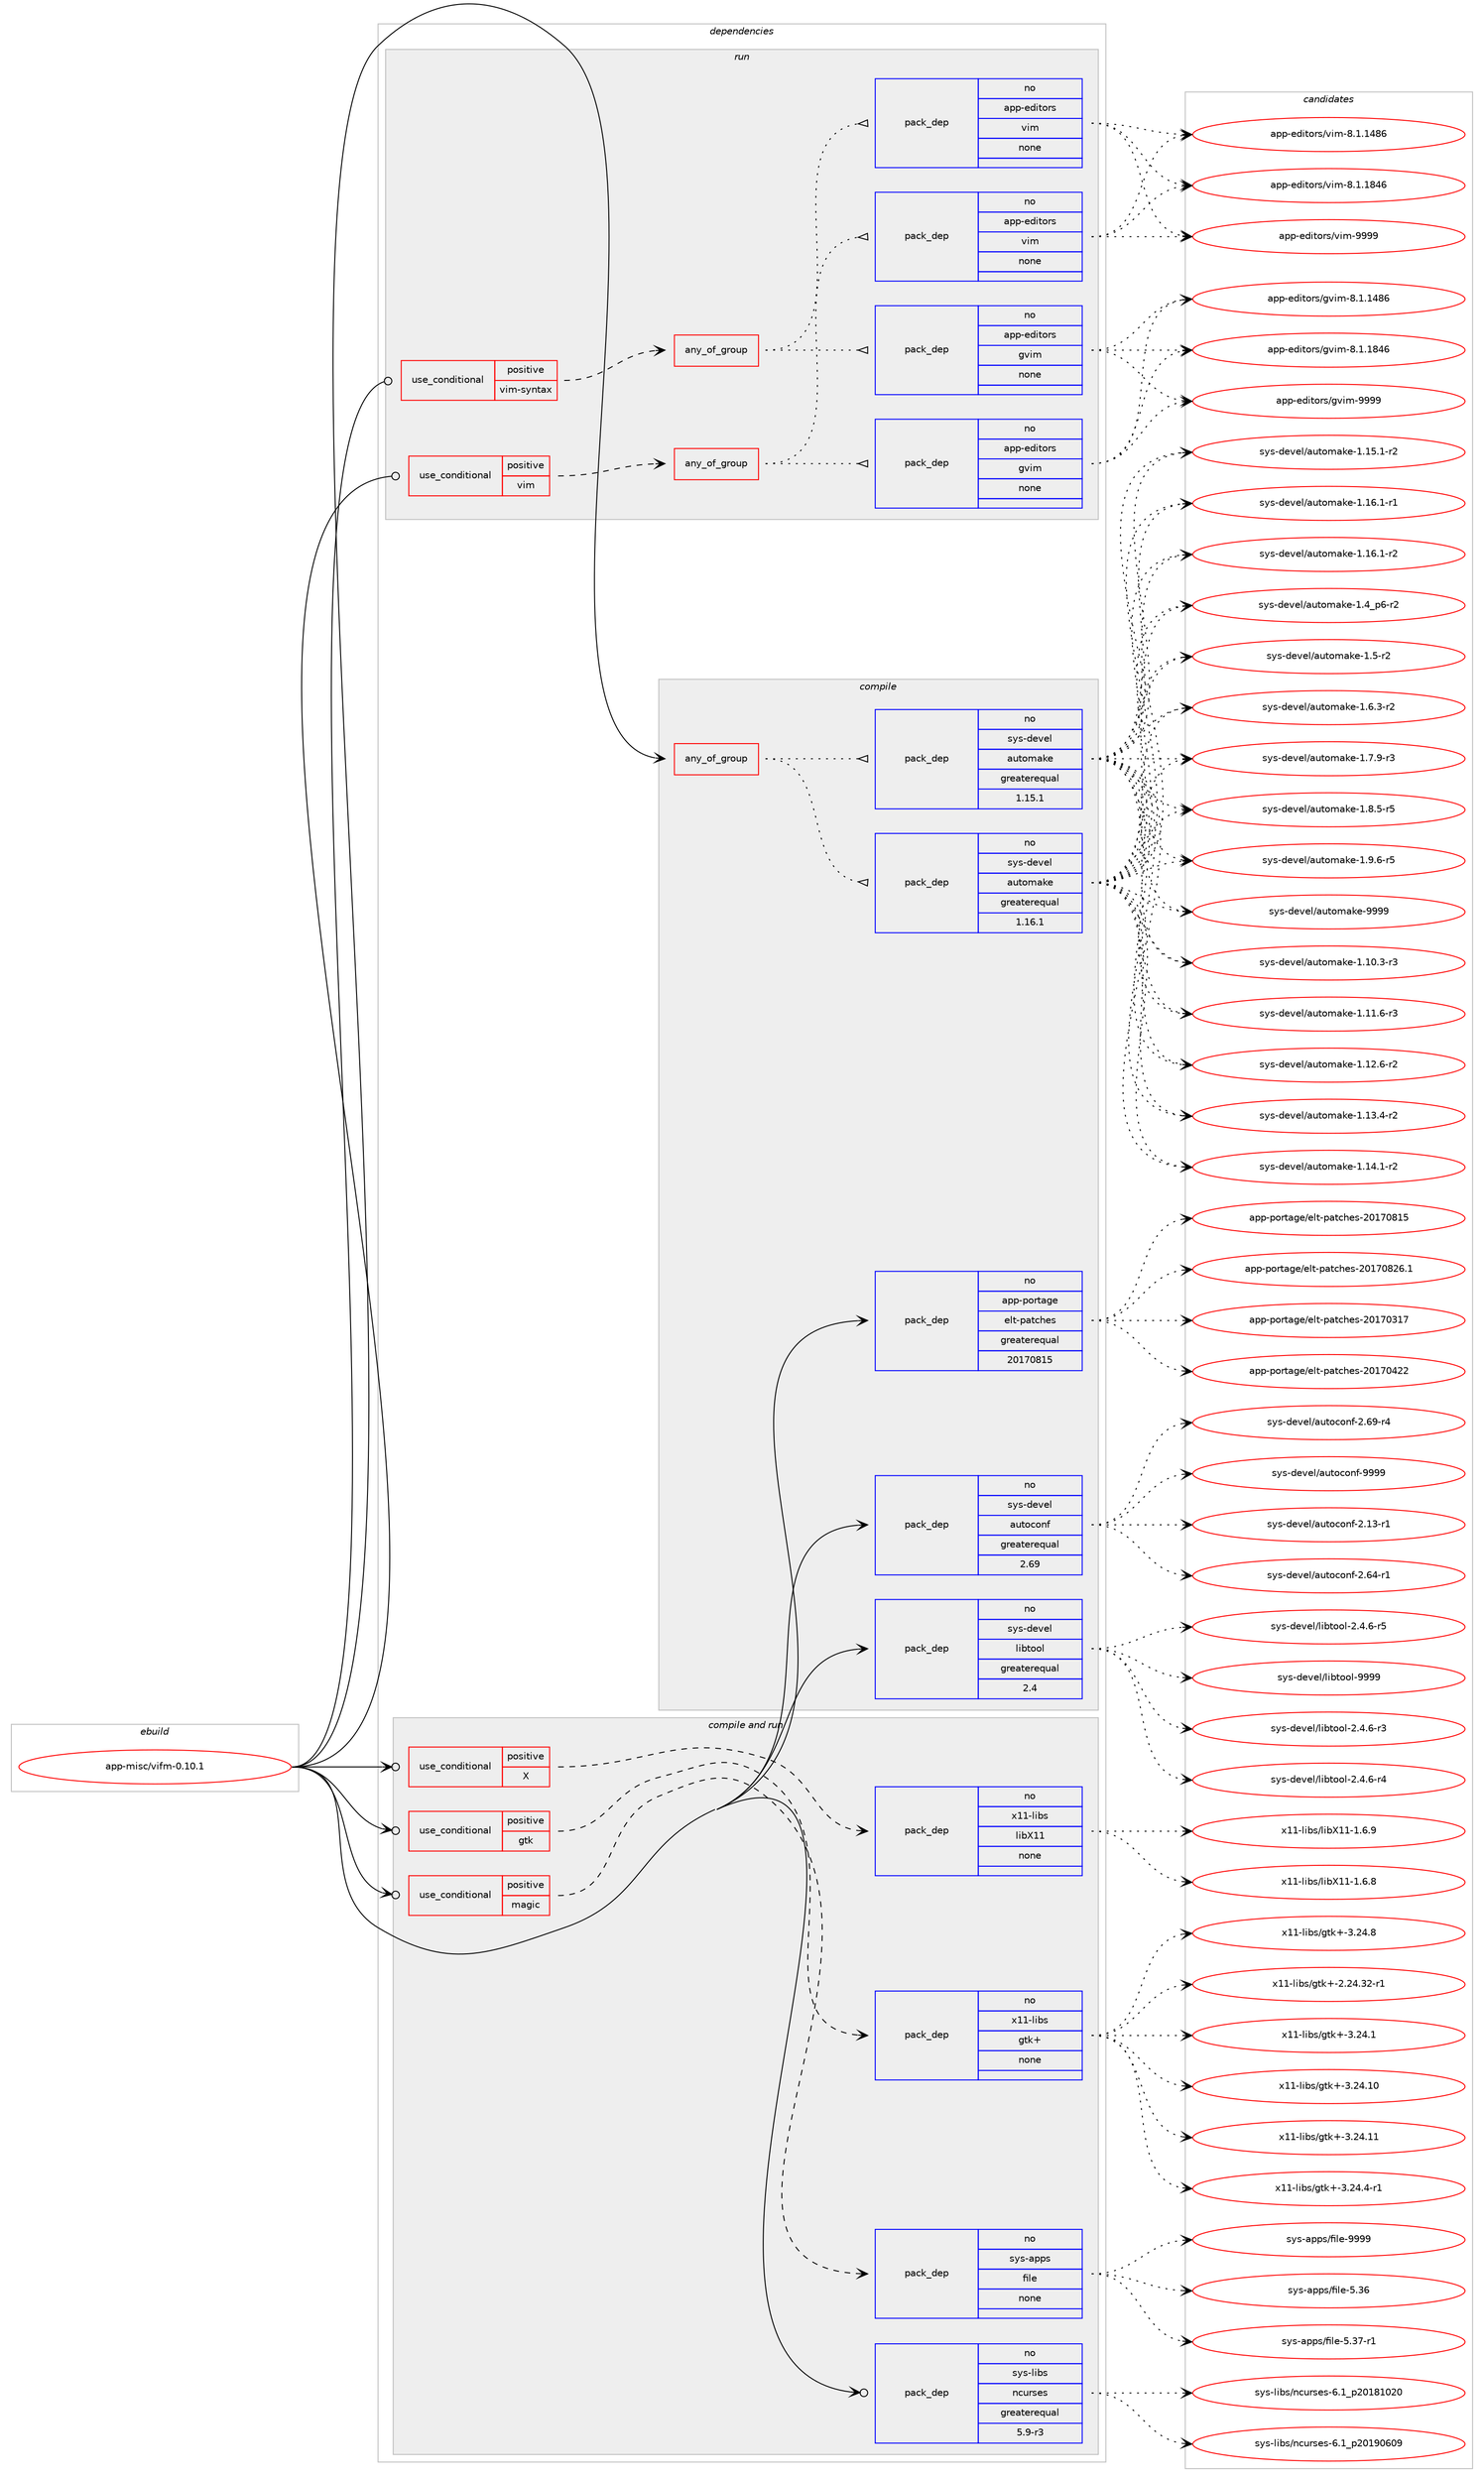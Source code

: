 digraph prolog {

# *************
# Graph options
# *************

newrank=true;
concentrate=true;
compound=true;
graph [rankdir=LR,fontname=Helvetica,fontsize=10,ranksep=1.5];#, ranksep=2.5, nodesep=0.2];
edge  [arrowhead=vee];
node  [fontname=Helvetica,fontsize=10];

# **********
# The ebuild
# **********

subgraph cluster_leftcol {
color=gray;
rank=same;
label=<<i>ebuild</i>>;
id [label="app-misc/vifm-0.10.1", color=red, width=4, href="../app-misc/vifm-0.10.1.svg"];
}

# ****************
# The dependencies
# ****************

subgraph cluster_midcol {
color=gray;
label=<<i>dependencies</i>>;
subgraph cluster_compile {
fillcolor="#eeeeee";
style=filled;
label=<<i>compile</i>>;
subgraph any8738 {
dependency500867 [label=<<TABLE BORDER="0" CELLBORDER="1" CELLSPACING="0" CELLPADDING="4"><TR><TD CELLPADDING="10">any_of_group</TD></TR></TABLE>>, shape=none, color=red];subgraph pack372192 {
dependency500868 [label=<<TABLE BORDER="0" CELLBORDER="1" CELLSPACING="0" CELLPADDING="4" WIDTH="220"><TR><TD ROWSPAN="6" CELLPADDING="30">pack_dep</TD></TR><TR><TD WIDTH="110">no</TD></TR><TR><TD>sys-devel</TD></TR><TR><TD>automake</TD></TR><TR><TD>greaterequal</TD></TR><TR><TD>1.16.1</TD></TR></TABLE>>, shape=none, color=blue];
}
dependency500867:e -> dependency500868:w [weight=20,style="dotted",arrowhead="oinv"];
subgraph pack372193 {
dependency500869 [label=<<TABLE BORDER="0" CELLBORDER="1" CELLSPACING="0" CELLPADDING="4" WIDTH="220"><TR><TD ROWSPAN="6" CELLPADDING="30">pack_dep</TD></TR><TR><TD WIDTH="110">no</TD></TR><TR><TD>sys-devel</TD></TR><TR><TD>automake</TD></TR><TR><TD>greaterequal</TD></TR><TR><TD>1.15.1</TD></TR></TABLE>>, shape=none, color=blue];
}
dependency500867:e -> dependency500869:w [weight=20,style="dotted",arrowhead="oinv"];
}
id:e -> dependency500867:w [weight=20,style="solid",arrowhead="vee"];
subgraph pack372194 {
dependency500870 [label=<<TABLE BORDER="0" CELLBORDER="1" CELLSPACING="0" CELLPADDING="4" WIDTH="220"><TR><TD ROWSPAN="6" CELLPADDING="30">pack_dep</TD></TR><TR><TD WIDTH="110">no</TD></TR><TR><TD>app-portage</TD></TR><TR><TD>elt-patches</TD></TR><TR><TD>greaterequal</TD></TR><TR><TD>20170815</TD></TR></TABLE>>, shape=none, color=blue];
}
id:e -> dependency500870:w [weight=20,style="solid",arrowhead="vee"];
subgraph pack372195 {
dependency500871 [label=<<TABLE BORDER="0" CELLBORDER="1" CELLSPACING="0" CELLPADDING="4" WIDTH="220"><TR><TD ROWSPAN="6" CELLPADDING="30">pack_dep</TD></TR><TR><TD WIDTH="110">no</TD></TR><TR><TD>sys-devel</TD></TR><TR><TD>autoconf</TD></TR><TR><TD>greaterequal</TD></TR><TR><TD>2.69</TD></TR></TABLE>>, shape=none, color=blue];
}
id:e -> dependency500871:w [weight=20,style="solid",arrowhead="vee"];
subgraph pack372196 {
dependency500872 [label=<<TABLE BORDER="0" CELLBORDER="1" CELLSPACING="0" CELLPADDING="4" WIDTH="220"><TR><TD ROWSPAN="6" CELLPADDING="30">pack_dep</TD></TR><TR><TD WIDTH="110">no</TD></TR><TR><TD>sys-devel</TD></TR><TR><TD>libtool</TD></TR><TR><TD>greaterequal</TD></TR><TR><TD>2.4</TD></TR></TABLE>>, shape=none, color=blue];
}
id:e -> dependency500872:w [weight=20,style="solid",arrowhead="vee"];
}
subgraph cluster_compileandrun {
fillcolor="#eeeeee";
style=filled;
label=<<i>compile and run</i>>;
subgraph cond119621 {
dependency500873 [label=<<TABLE BORDER="0" CELLBORDER="1" CELLSPACING="0" CELLPADDING="4"><TR><TD ROWSPAN="3" CELLPADDING="10">use_conditional</TD></TR><TR><TD>positive</TD></TR><TR><TD>X</TD></TR></TABLE>>, shape=none, color=red];
subgraph pack372197 {
dependency500874 [label=<<TABLE BORDER="0" CELLBORDER="1" CELLSPACING="0" CELLPADDING="4" WIDTH="220"><TR><TD ROWSPAN="6" CELLPADDING="30">pack_dep</TD></TR><TR><TD WIDTH="110">no</TD></TR><TR><TD>x11-libs</TD></TR><TR><TD>libX11</TD></TR><TR><TD>none</TD></TR><TR><TD></TD></TR></TABLE>>, shape=none, color=blue];
}
dependency500873:e -> dependency500874:w [weight=20,style="dashed",arrowhead="vee"];
}
id:e -> dependency500873:w [weight=20,style="solid",arrowhead="odotvee"];
subgraph cond119622 {
dependency500875 [label=<<TABLE BORDER="0" CELLBORDER="1" CELLSPACING="0" CELLPADDING="4"><TR><TD ROWSPAN="3" CELLPADDING="10">use_conditional</TD></TR><TR><TD>positive</TD></TR><TR><TD>gtk</TD></TR></TABLE>>, shape=none, color=red];
subgraph pack372198 {
dependency500876 [label=<<TABLE BORDER="0" CELLBORDER="1" CELLSPACING="0" CELLPADDING="4" WIDTH="220"><TR><TD ROWSPAN="6" CELLPADDING="30">pack_dep</TD></TR><TR><TD WIDTH="110">no</TD></TR><TR><TD>x11-libs</TD></TR><TR><TD>gtk+</TD></TR><TR><TD>none</TD></TR><TR><TD></TD></TR></TABLE>>, shape=none, color=blue];
}
dependency500875:e -> dependency500876:w [weight=20,style="dashed",arrowhead="vee"];
}
id:e -> dependency500875:w [weight=20,style="solid",arrowhead="odotvee"];
subgraph cond119623 {
dependency500877 [label=<<TABLE BORDER="0" CELLBORDER="1" CELLSPACING="0" CELLPADDING="4"><TR><TD ROWSPAN="3" CELLPADDING="10">use_conditional</TD></TR><TR><TD>positive</TD></TR><TR><TD>magic</TD></TR></TABLE>>, shape=none, color=red];
subgraph pack372199 {
dependency500878 [label=<<TABLE BORDER="0" CELLBORDER="1" CELLSPACING="0" CELLPADDING="4" WIDTH="220"><TR><TD ROWSPAN="6" CELLPADDING="30">pack_dep</TD></TR><TR><TD WIDTH="110">no</TD></TR><TR><TD>sys-apps</TD></TR><TR><TD>file</TD></TR><TR><TD>none</TD></TR><TR><TD></TD></TR></TABLE>>, shape=none, color=blue];
}
dependency500877:e -> dependency500878:w [weight=20,style="dashed",arrowhead="vee"];
}
id:e -> dependency500877:w [weight=20,style="solid",arrowhead="odotvee"];
subgraph pack372200 {
dependency500879 [label=<<TABLE BORDER="0" CELLBORDER="1" CELLSPACING="0" CELLPADDING="4" WIDTH="220"><TR><TD ROWSPAN="6" CELLPADDING="30">pack_dep</TD></TR><TR><TD WIDTH="110">no</TD></TR><TR><TD>sys-libs</TD></TR><TR><TD>ncurses</TD></TR><TR><TD>greaterequal</TD></TR><TR><TD>5.9-r3</TD></TR></TABLE>>, shape=none, color=blue];
}
id:e -> dependency500879:w [weight=20,style="solid",arrowhead="odotvee"];
}
subgraph cluster_run {
fillcolor="#eeeeee";
style=filled;
label=<<i>run</i>>;
subgraph cond119624 {
dependency500880 [label=<<TABLE BORDER="0" CELLBORDER="1" CELLSPACING="0" CELLPADDING="4"><TR><TD ROWSPAN="3" CELLPADDING="10">use_conditional</TD></TR><TR><TD>positive</TD></TR><TR><TD>vim</TD></TR></TABLE>>, shape=none, color=red];
subgraph any8739 {
dependency500881 [label=<<TABLE BORDER="0" CELLBORDER="1" CELLSPACING="0" CELLPADDING="4"><TR><TD CELLPADDING="10">any_of_group</TD></TR></TABLE>>, shape=none, color=red];subgraph pack372201 {
dependency500882 [label=<<TABLE BORDER="0" CELLBORDER="1" CELLSPACING="0" CELLPADDING="4" WIDTH="220"><TR><TD ROWSPAN="6" CELLPADDING="30">pack_dep</TD></TR><TR><TD WIDTH="110">no</TD></TR><TR><TD>app-editors</TD></TR><TR><TD>vim</TD></TR><TR><TD>none</TD></TR><TR><TD></TD></TR></TABLE>>, shape=none, color=blue];
}
dependency500881:e -> dependency500882:w [weight=20,style="dotted",arrowhead="oinv"];
subgraph pack372202 {
dependency500883 [label=<<TABLE BORDER="0" CELLBORDER="1" CELLSPACING="0" CELLPADDING="4" WIDTH="220"><TR><TD ROWSPAN="6" CELLPADDING="30">pack_dep</TD></TR><TR><TD WIDTH="110">no</TD></TR><TR><TD>app-editors</TD></TR><TR><TD>gvim</TD></TR><TR><TD>none</TD></TR><TR><TD></TD></TR></TABLE>>, shape=none, color=blue];
}
dependency500881:e -> dependency500883:w [weight=20,style="dotted",arrowhead="oinv"];
}
dependency500880:e -> dependency500881:w [weight=20,style="dashed",arrowhead="vee"];
}
id:e -> dependency500880:w [weight=20,style="solid",arrowhead="odot"];
subgraph cond119625 {
dependency500884 [label=<<TABLE BORDER="0" CELLBORDER="1" CELLSPACING="0" CELLPADDING="4"><TR><TD ROWSPAN="3" CELLPADDING="10">use_conditional</TD></TR><TR><TD>positive</TD></TR><TR><TD>vim-syntax</TD></TR></TABLE>>, shape=none, color=red];
subgraph any8740 {
dependency500885 [label=<<TABLE BORDER="0" CELLBORDER="1" CELLSPACING="0" CELLPADDING="4"><TR><TD CELLPADDING="10">any_of_group</TD></TR></TABLE>>, shape=none, color=red];subgraph pack372203 {
dependency500886 [label=<<TABLE BORDER="0" CELLBORDER="1" CELLSPACING="0" CELLPADDING="4" WIDTH="220"><TR><TD ROWSPAN="6" CELLPADDING="30">pack_dep</TD></TR><TR><TD WIDTH="110">no</TD></TR><TR><TD>app-editors</TD></TR><TR><TD>vim</TD></TR><TR><TD>none</TD></TR><TR><TD></TD></TR></TABLE>>, shape=none, color=blue];
}
dependency500885:e -> dependency500886:w [weight=20,style="dotted",arrowhead="oinv"];
subgraph pack372204 {
dependency500887 [label=<<TABLE BORDER="0" CELLBORDER="1" CELLSPACING="0" CELLPADDING="4" WIDTH="220"><TR><TD ROWSPAN="6" CELLPADDING="30">pack_dep</TD></TR><TR><TD WIDTH="110">no</TD></TR><TR><TD>app-editors</TD></TR><TR><TD>gvim</TD></TR><TR><TD>none</TD></TR><TR><TD></TD></TR></TABLE>>, shape=none, color=blue];
}
dependency500885:e -> dependency500887:w [weight=20,style="dotted",arrowhead="oinv"];
}
dependency500884:e -> dependency500885:w [weight=20,style="dashed",arrowhead="vee"];
}
id:e -> dependency500884:w [weight=20,style="solid",arrowhead="odot"];
}
}

# **************
# The candidates
# **************

subgraph cluster_choices {
rank=same;
color=gray;
label=<<i>candidates</i>>;

subgraph choice372192 {
color=black;
nodesep=1;
choice11512111545100101118101108479711711611110997107101454946494846514511451 [label="sys-devel/automake-1.10.3-r3", color=red, width=4,href="../sys-devel/automake-1.10.3-r3.svg"];
choice11512111545100101118101108479711711611110997107101454946494946544511451 [label="sys-devel/automake-1.11.6-r3", color=red, width=4,href="../sys-devel/automake-1.11.6-r3.svg"];
choice11512111545100101118101108479711711611110997107101454946495046544511450 [label="sys-devel/automake-1.12.6-r2", color=red, width=4,href="../sys-devel/automake-1.12.6-r2.svg"];
choice11512111545100101118101108479711711611110997107101454946495146524511450 [label="sys-devel/automake-1.13.4-r2", color=red, width=4,href="../sys-devel/automake-1.13.4-r2.svg"];
choice11512111545100101118101108479711711611110997107101454946495246494511450 [label="sys-devel/automake-1.14.1-r2", color=red, width=4,href="../sys-devel/automake-1.14.1-r2.svg"];
choice11512111545100101118101108479711711611110997107101454946495346494511450 [label="sys-devel/automake-1.15.1-r2", color=red, width=4,href="../sys-devel/automake-1.15.1-r2.svg"];
choice11512111545100101118101108479711711611110997107101454946495446494511449 [label="sys-devel/automake-1.16.1-r1", color=red, width=4,href="../sys-devel/automake-1.16.1-r1.svg"];
choice11512111545100101118101108479711711611110997107101454946495446494511450 [label="sys-devel/automake-1.16.1-r2", color=red, width=4,href="../sys-devel/automake-1.16.1-r2.svg"];
choice115121115451001011181011084797117116111109971071014549465295112544511450 [label="sys-devel/automake-1.4_p6-r2", color=red, width=4,href="../sys-devel/automake-1.4_p6-r2.svg"];
choice11512111545100101118101108479711711611110997107101454946534511450 [label="sys-devel/automake-1.5-r2", color=red, width=4,href="../sys-devel/automake-1.5-r2.svg"];
choice115121115451001011181011084797117116111109971071014549465446514511450 [label="sys-devel/automake-1.6.3-r2", color=red, width=4,href="../sys-devel/automake-1.6.3-r2.svg"];
choice115121115451001011181011084797117116111109971071014549465546574511451 [label="sys-devel/automake-1.7.9-r3", color=red, width=4,href="../sys-devel/automake-1.7.9-r3.svg"];
choice115121115451001011181011084797117116111109971071014549465646534511453 [label="sys-devel/automake-1.8.5-r5", color=red, width=4,href="../sys-devel/automake-1.8.5-r5.svg"];
choice115121115451001011181011084797117116111109971071014549465746544511453 [label="sys-devel/automake-1.9.6-r5", color=red, width=4,href="../sys-devel/automake-1.9.6-r5.svg"];
choice115121115451001011181011084797117116111109971071014557575757 [label="sys-devel/automake-9999", color=red, width=4,href="../sys-devel/automake-9999.svg"];
dependency500868:e -> choice11512111545100101118101108479711711611110997107101454946494846514511451:w [style=dotted,weight="100"];
dependency500868:e -> choice11512111545100101118101108479711711611110997107101454946494946544511451:w [style=dotted,weight="100"];
dependency500868:e -> choice11512111545100101118101108479711711611110997107101454946495046544511450:w [style=dotted,weight="100"];
dependency500868:e -> choice11512111545100101118101108479711711611110997107101454946495146524511450:w [style=dotted,weight="100"];
dependency500868:e -> choice11512111545100101118101108479711711611110997107101454946495246494511450:w [style=dotted,weight="100"];
dependency500868:e -> choice11512111545100101118101108479711711611110997107101454946495346494511450:w [style=dotted,weight="100"];
dependency500868:e -> choice11512111545100101118101108479711711611110997107101454946495446494511449:w [style=dotted,weight="100"];
dependency500868:e -> choice11512111545100101118101108479711711611110997107101454946495446494511450:w [style=dotted,weight="100"];
dependency500868:e -> choice115121115451001011181011084797117116111109971071014549465295112544511450:w [style=dotted,weight="100"];
dependency500868:e -> choice11512111545100101118101108479711711611110997107101454946534511450:w [style=dotted,weight="100"];
dependency500868:e -> choice115121115451001011181011084797117116111109971071014549465446514511450:w [style=dotted,weight="100"];
dependency500868:e -> choice115121115451001011181011084797117116111109971071014549465546574511451:w [style=dotted,weight="100"];
dependency500868:e -> choice115121115451001011181011084797117116111109971071014549465646534511453:w [style=dotted,weight="100"];
dependency500868:e -> choice115121115451001011181011084797117116111109971071014549465746544511453:w [style=dotted,weight="100"];
dependency500868:e -> choice115121115451001011181011084797117116111109971071014557575757:w [style=dotted,weight="100"];
}
subgraph choice372193 {
color=black;
nodesep=1;
choice11512111545100101118101108479711711611110997107101454946494846514511451 [label="sys-devel/automake-1.10.3-r3", color=red, width=4,href="../sys-devel/automake-1.10.3-r3.svg"];
choice11512111545100101118101108479711711611110997107101454946494946544511451 [label="sys-devel/automake-1.11.6-r3", color=red, width=4,href="../sys-devel/automake-1.11.6-r3.svg"];
choice11512111545100101118101108479711711611110997107101454946495046544511450 [label="sys-devel/automake-1.12.6-r2", color=red, width=4,href="../sys-devel/automake-1.12.6-r2.svg"];
choice11512111545100101118101108479711711611110997107101454946495146524511450 [label="sys-devel/automake-1.13.4-r2", color=red, width=4,href="../sys-devel/automake-1.13.4-r2.svg"];
choice11512111545100101118101108479711711611110997107101454946495246494511450 [label="sys-devel/automake-1.14.1-r2", color=red, width=4,href="../sys-devel/automake-1.14.1-r2.svg"];
choice11512111545100101118101108479711711611110997107101454946495346494511450 [label="sys-devel/automake-1.15.1-r2", color=red, width=4,href="../sys-devel/automake-1.15.1-r2.svg"];
choice11512111545100101118101108479711711611110997107101454946495446494511449 [label="sys-devel/automake-1.16.1-r1", color=red, width=4,href="../sys-devel/automake-1.16.1-r1.svg"];
choice11512111545100101118101108479711711611110997107101454946495446494511450 [label="sys-devel/automake-1.16.1-r2", color=red, width=4,href="../sys-devel/automake-1.16.1-r2.svg"];
choice115121115451001011181011084797117116111109971071014549465295112544511450 [label="sys-devel/automake-1.4_p6-r2", color=red, width=4,href="../sys-devel/automake-1.4_p6-r2.svg"];
choice11512111545100101118101108479711711611110997107101454946534511450 [label="sys-devel/automake-1.5-r2", color=red, width=4,href="../sys-devel/automake-1.5-r2.svg"];
choice115121115451001011181011084797117116111109971071014549465446514511450 [label="sys-devel/automake-1.6.3-r2", color=red, width=4,href="../sys-devel/automake-1.6.3-r2.svg"];
choice115121115451001011181011084797117116111109971071014549465546574511451 [label="sys-devel/automake-1.7.9-r3", color=red, width=4,href="../sys-devel/automake-1.7.9-r3.svg"];
choice115121115451001011181011084797117116111109971071014549465646534511453 [label="sys-devel/automake-1.8.5-r5", color=red, width=4,href="../sys-devel/automake-1.8.5-r5.svg"];
choice115121115451001011181011084797117116111109971071014549465746544511453 [label="sys-devel/automake-1.9.6-r5", color=red, width=4,href="../sys-devel/automake-1.9.6-r5.svg"];
choice115121115451001011181011084797117116111109971071014557575757 [label="sys-devel/automake-9999", color=red, width=4,href="../sys-devel/automake-9999.svg"];
dependency500869:e -> choice11512111545100101118101108479711711611110997107101454946494846514511451:w [style=dotted,weight="100"];
dependency500869:e -> choice11512111545100101118101108479711711611110997107101454946494946544511451:w [style=dotted,weight="100"];
dependency500869:e -> choice11512111545100101118101108479711711611110997107101454946495046544511450:w [style=dotted,weight="100"];
dependency500869:e -> choice11512111545100101118101108479711711611110997107101454946495146524511450:w [style=dotted,weight="100"];
dependency500869:e -> choice11512111545100101118101108479711711611110997107101454946495246494511450:w [style=dotted,weight="100"];
dependency500869:e -> choice11512111545100101118101108479711711611110997107101454946495346494511450:w [style=dotted,weight="100"];
dependency500869:e -> choice11512111545100101118101108479711711611110997107101454946495446494511449:w [style=dotted,weight="100"];
dependency500869:e -> choice11512111545100101118101108479711711611110997107101454946495446494511450:w [style=dotted,weight="100"];
dependency500869:e -> choice115121115451001011181011084797117116111109971071014549465295112544511450:w [style=dotted,weight="100"];
dependency500869:e -> choice11512111545100101118101108479711711611110997107101454946534511450:w [style=dotted,weight="100"];
dependency500869:e -> choice115121115451001011181011084797117116111109971071014549465446514511450:w [style=dotted,weight="100"];
dependency500869:e -> choice115121115451001011181011084797117116111109971071014549465546574511451:w [style=dotted,weight="100"];
dependency500869:e -> choice115121115451001011181011084797117116111109971071014549465646534511453:w [style=dotted,weight="100"];
dependency500869:e -> choice115121115451001011181011084797117116111109971071014549465746544511453:w [style=dotted,weight="100"];
dependency500869:e -> choice115121115451001011181011084797117116111109971071014557575757:w [style=dotted,weight="100"];
}
subgraph choice372194 {
color=black;
nodesep=1;
choice97112112451121111141169710310147101108116451129711699104101115455048495548514955 [label="app-portage/elt-patches-20170317", color=red, width=4,href="../app-portage/elt-patches-20170317.svg"];
choice97112112451121111141169710310147101108116451129711699104101115455048495548525050 [label="app-portage/elt-patches-20170422", color=red, width=4,href="../app-portage/elt-patches-20170422.svg"];
choice97112112451121111141169710310147101108116451129711699104101115455048495548564953 [label="app-portage/elt-patches-20170815", color=red, width=4,href="../app-portage/elt-patches-20170815.svg"];
choice971121124511211111411697103101471011081164511297116991041011154550484955485650544649 [label="app-portage/elt-patches-20170826.1", color=red, width=4,href="../app-portage/elt-patches-20170826.1.svg"];
dependency500870:e -> choice97112112451121111141169710310147101108116451129711699104101115455048495548514955:w [style=dotted,weight="100"];
dependency500870:e -> choice97112112451121111141169710310147101108116451129711699104101115455048495548525050:w [style=dotted,weight="100"];
dependency500870:e -> choice97112112451121111141169710310147101108116451129711699104101115455048495548564953:w [style=dotted,weight="100"];
dependency500870:e -> choice971121124511211111411697103101471011081164511297116991041011154550484955485650544649:w [style=dotted,weight="100"];
}
subgraph choice372195 {
color=black;
nodesep=1;
choice1151211154510010111810110847971171161119911111010245504649514511449 [label="sys-devel/autoconf-2.13-r1", color=red, width=4,href="../sys-devel/autoconf-2.13-r1.svg"];
choice1151211154510010111810110847971171161119911111010245504654524511449 [label="sys-devel/autoconf-2.64-r1", color=red, width=4,href="../sys-devel/autoconf-2.64-r1.svg"];
choice1151211154510010111810110847971171161119911111010245504654574511452 [label="sys-devel/autoconf-2.69-r4", color=red, width=4,href="../sys-devel/autoconf-2.69-r4.svg"];
choice115121115451001011181011084797117116111991111101024557575757 [label="sys-devel/autoconf-9999", color=red, width=4,href="../sys-devel/autoconf-9999.svg"];
dependency500871:e -> choice1151211154510010111810110847971171161119911111010245504649514511449:w [style=dotted,weight="100"];
dependency500871:e -> choice1151211154510010111810110847971171161119911111010245504654524511449:w [style=dotted,weight="100"];
dependency500871:e -> choice1151211154510010111810110847971171161119911111010245504654574511452:w [style=dotted,weight="100"];
dependency500871:e -> choice115121115451001011181011084797117116111991111101024557575757:w [style=dotted,weight="100"];
}
subgraph choice372196 {
color=black;
nodesep=1;
choice1151211154510010111810110847108105981161111111084550465246544511451 [label="sys-devel/libtool-2.4.6-r3", color=red, width=4,href="../sys-devel/libtool-2.4.6-r3.svg"];
choice1151211154510010111810110847108105981161111111084550465246544511452 [label="sys-devel/libtool-2.4.6-r4", color=red, width=4,href="../sys-devel/libtool-2.4.6-r4.svg"];
choice1151211154510010111810110847108105981161111111084550465246544511453 [label="sys-devel/libtool-2.4.6-r5", color=red, width=4,href="../sys-devel/libtool-2.4.6-r5.svg"];
choice1151211154510010111810110847108105981161111111084557575757 [label="sys-devel/libtool-9999", color=red, width=4,href="../sys-devel/libtool-9999.svg"];
dependency500872:e -> choice1151211154510010111810110847108105981161111111084550465246544511451:w [style=dotted,weight="100"];
dependency500872:e -> choice1151211154510010111810110847108105981161111111084550465246544511452:w [style=dotted,weight="100"];
dependency500872:e -> choice1151211154510010111810110847108105981161111111084550465246544511453:w [style=dotted,weight="100"];
dependency500872:e -> choice1151211154510010111810110847108105981161111111084557575757:w [style=dotted,weight="100"];
}
subgraph choice372197 {
color=black;
nodesep=1;
choice120494945108105981154710810598884949454946544656 [label="x11-libs/libX11-1.6.8", color=red, width=4,href="../x11-libs/libX11-1.6.8.svg"];
choice120494945108105981154710810598884949454946544657 [label="x11-libs/libX11-1.6.9", color=red, width=4,href="../x11-libs/libX11-1.6.9.svg"];
dependency500874:e -> choice120494945108105981154710810598884949454946544656:w [style=dotted,weight="100"];
dependency500874:e -> choice120494945108105981154710810598884949454946544657:w [style=dotted,weight="100"];
}
subgraph choice372198 {
color=black;
nodesep=1;
choice12049494510810598115471031161074345504650524651504511449 [label="x11-libs/gtk+-2.24.32-r1", color=red, width=4,href="../x11-libs/gtk+-2.24.32-r1.svg"];
choice12049494510810598115471031161074345514650524649 [label="x11-libs/gtk+-3.24.1", color=red, width=4,href="../x11-libs/gtk+-3.24.1.svg"];
choice1204949451081059811547103116107434551465052464948 [label="x11-libs/gtk+-3.24.10", color=red, width=4,href="../x11-libs/gtk+-3.24.10.svg"];
choice1204949451081059811547103116107434551465052464949 [label="x11-libs/gtk+-3.24.11", color=red, width=4,href="../x11-libs/gtk+-3.24.11.svg"];
choice120494945108105981154710311610743455146505246524511449 [label="x11-libs/gtk+-3.24.4-r1", color=red, width=4,href="../x11-libs/gtk+-3.24.4-r1.svg"];
choice12049494510810598115471031161074345514650524656 [label="x11-libs/gtk+-3.24.8", color=red, width=4,href="../x11-libs/gtk+-3.24.8.svg"];
dependency500876:e -> choice12049494510810598115471031161074345504650524651504511449:w [style=dotted,weight="100"];
dependency500876:e -> choice12049494510810598115471031161074345514650524649:w [style=dotted,weight="100"];
dependency500876:e -> choice1204949451081059811547103116107434551465052464948:w [style=dotted,weight="100"];
dependency500876:e -> choice1204949451081059811547103116107434551465052464949:w [style=dotted,weight="100"];
dependency500876:e -> choice120494945108105981154710311610743455146505246524511449:w [style=dotted,weight="100"];
dependency500876:e -> choice12049494510810598115471031161074345514650524656:w [style=dotted,weight="100"];
}
subgraph choice372199 {
color=black;
nodesep=1;
choice1151211154597112112115471021051081014553465154 [label="sys-apps/file-5.36", color=red, width=4,href="../sys-apps/file-5.36.svg"];
choice11512111545971121121154710210510810145534651554511449 [label="sys-apps/file-5.37-r1", color=red, width=4,href="../sys-apps/file-5.37-r1.svg"];
choice1151211154597112112115471021051081014557575757 [label="sys-apps/file-9999", color=red, width=4,href="../sys-apps/file-9999.svg"];
dependency500878:e -> choice1151211154597112112115471021051081014553465154:w [style=dotted,weight="100"];
dependency500878:e -> choice11512111545971121121154710210510810145534651554511449:w [style=dotted,weight="100"];
dependency500878:e -> choice1151211154597112112115471021051081014557575757:w [style=dotted,weight="100"];
}
subgraph choice372200 {
color=black;
nodesep=1;
choice1151211154510810598115471109911711411510111545544649951125048495649485048 [label="sys-libs/ncurses-6.1_p20181020", color=red, width=4,href="../sys-libs/ncurses-6.1_p20181020.svg"];
choice1151211154510810598115471109911711411510111545544649951125048495748544857 [label="sys-libs/ncurses-6.1_p20190609", color=red, width=4,href="../sys-libs/ncurses-6.1_p20190609.svg"];
dependency500879:e -> choice1151211154510810598115471109911711411510111545544649951125048495649485048:w [style=dotted,weight="100"];
dependency500879:e -> choice1151211154510810598115471109911711411510111545544649951125048495748544857:w [style=dotted,weight="100"];
}
subgraph choice372201 {
color=black;
nodesep=1;
choice971121124510110010511611111411547118105109455646494649525654 [label="app-editors/vim-8.1.1486", color=red, width=4,href="../app-editors/vim-8.1.1486.svg"];
choice971121124510110010511611111411547118105109455646494649565254 [label="app-editors/vim-8.1.1846", color=red, width=4,href="../app-editors/vim-8.1.1846.svg"];
choice9711211245101100105116111114115471181051094557575757 [label="app-editors/vim-9999", color=red, width=4,href="../app-editors/vim-9999.svg"];
dependency500882:e -> choice971121124510110010511611111411547118105109455646494649525654:w [style=dotted,weight="100"];
dependency500882:e -> choice971121124510110010511611111411547118105109455646494649565254:w [style=dotted,weight="100"];
dependency500882:e -> choice9711211245101100105116111114115471181051094557575757:w [style=dotted,weight="100"];
}
subgraph choice372202 {
color=black;
nodesep=1;
choice971121124510110010511611111411547103118105109455646494649525654 [label="app-editors/gvim-8.1.1486", color=red, width=4,href="../app-editors/gvim-8.1.1486.svg"];
choice971121124510110010511611111411547103118105109455646494649565254 [label="app-editors/gvim-8.1.1846", color=red, width=4,href="../app-editors/gvim-8.1.1846.svg"];
choice9711211245101100105116111114115471031181051094557575757 [label="app-editors/gvim-9999", color=red, width=4,href="../app-editors/gvim-9999.svg"];
dependency500883:e -> choice971121124510110010511611111411547103118105109455646494649525654:w [style=dotted,weight="100"];
dependency500883:e -> choice971121124510110010511611111411547103118105109455646494649565254:w [style=dotted,weight="100"];
dependency500883:e -> choice9711211245101100105116111114115471031181051094557575757:w [style=dotted,weight="100"];
}
subgraph choice372203 {
color=black;
nodesep=1;
choice971121124510110010511611111411547118105109455646494649525654 [label="app-editors/vim-8.1.1486", color=red, width=4,href="../app-editors/vim-8.1.1486.svg"];
choice971121124510110010511611111411547118105109455646494649565254 [label="app-editors/vim-8.1.1846", color=red, width=4,href="../app-editors/vim-8.1.1846.svg"];
choice9711211245101100105116111114115471181051094557575757 [label="app-editors/vim-9999", color=red, width=4,href="../app-editors/vim-9999.svg"];
dependency500886:e -> choice971121124510110010511611111411547118105109455646494649525654:w [style=dotted,weight="100"];
dependency500886:e -> choice971121124510110010511611111411547118105109455646494649565254:w [style=dotted,weight="100"];
dependency500886:e -> choice9711211245101100105116111114115471181051094557575757:w [style=dotted,weight="100"];
}
subgraph choice372204 {
color=black;
nodesep=1;
choice971121124510110010511611111411547103118105109455646494649525654 [label="app-editors/gvim-8.1.1486", color=red, width=4,href="../app-editors/gvim-8.1.1486.svg"];
choice971121124510110010511611111411547103118105109455646494649565254 [label="app-editors/gvim-8.1.1846", color=red, width=4,href="../app-editors/gvim-8.1.1846.svg"];
choice9711211245101100105116111114115471031181051094557575757 [label="app-editors/gvim-9999", color=red, width=4,href="../app-editors/gvim-9999.svg"];
dependency500887:e -> choice971121124510110010511611111411547103118105109455646494649525654:w [style=dotted,weight="100"];
dependency500887:e -> choice971121124510110010511611111411547103118105109455646494649565254:w [style=dotted,weight="100"];
dependency500887:e -> choice9711211245101100105116111114115471031181051094557575757:w [style=dotted,weight="100"];
}
}

}
